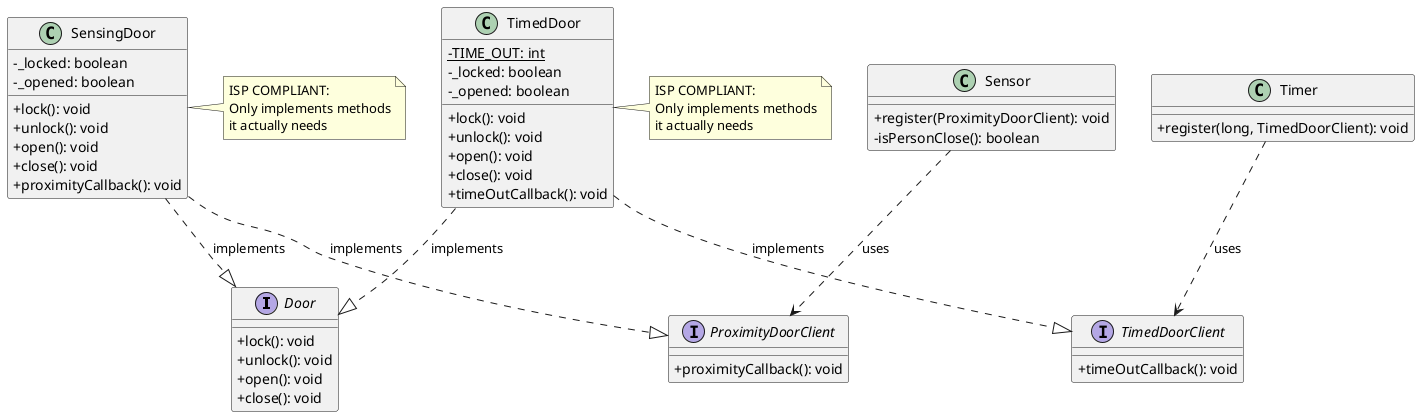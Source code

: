 @startuml
skinparam classAttributeIconSize 0

interface Door {
    + lock(): void
    + unlock(): void
    + open(): void
    + close(): void
}

interface TimedDoorClient {
    + timeOutCallback(): void
}

interface ProximityDoorClient {
    + proximityCallback(): void
}

class SensingDoor {
    - _locked: boolean
    - _opened: boolean
    + lock(): void
    + unlock(): void
    + open(): void
    + close(): void
    + proximityCallback(): void
}

class TimedDoor {
    - TIME_OUT: int {static}
    - _locked: boolean
    - _opened: boolean
    + lock(): void
    + unlock(): void
    + open(): void
    + close(): void
    + timeOutCallback(): void
}

class Sensor {
    + register(ProximityDoorClient): void
    - isPersonClose(): boolean
}

class Timer {
    + register(long, TimedDoorClient): void
}

SensingDoor ..|> Door : implements
SensingDoor ..|> ProximityDoorClient : implements
TimedDoor ..|> Door : implements
TimedDoor ..|> TimedDoorClient : implements
Sensor ..> ProximityDoorClient : uses
Timer ..> TimedDoorClient : uses

note right of SensingDoor
  ISP COMPLIANT:
  Only implements methods
  it actually needs
end note

note right of TimedDoor
  ISP COMPLIANT:
  Only implements methods
  it actually needs
end note

@enduml